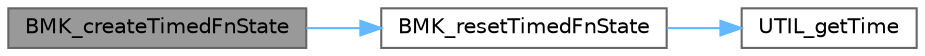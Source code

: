 digraph "BMK_createTimedFnState"
{
 // LATEX_PDF_SIZE
  bgcolor="transparent";
  edge [fontname=Helvetica,fontsize=10,labelfontname=Helvetica,labelfontsize=10];
  node [fontname=Helvetica,fontsize=10,shape=box,height=0.2,width=0.4];
  rankdir="LR";
  Node1 [id="Node000001",label="BMK_createTimedFnState",height=0.2,width=0.4,color="gray40", fillcolor="grey60", style="filled", fontcolor="black",tooltip=" "];
  Node1 -> Node2 [id="edge3_Node000001_Node000002",color="steelblue1",style="solid",tooltip=" "];
  Node2 [id="Node000002",label="BMK_resetTimedFnState",height=0.2,width=0.4,color="grey40", fillcolor="white", style="filled",URL="$benchfn_8c.html#aa4d1ed533155dcf33a598b4d7af1589d",tooltip=" "];
  Node2 -> Node3 [id="edge4_Node000002_Node000003",color="steelblue1",style="solid",tooltip=" "];
  Node3 [id="Node000003",label="UTIL_getTime",height=0.2,width=0.4,color="grey40", fillcolor="white", style="filled",URL="$timefn_8c.html#aaf26c1edbb821ac4db66bd111e563016",tooltip=" "];
}
